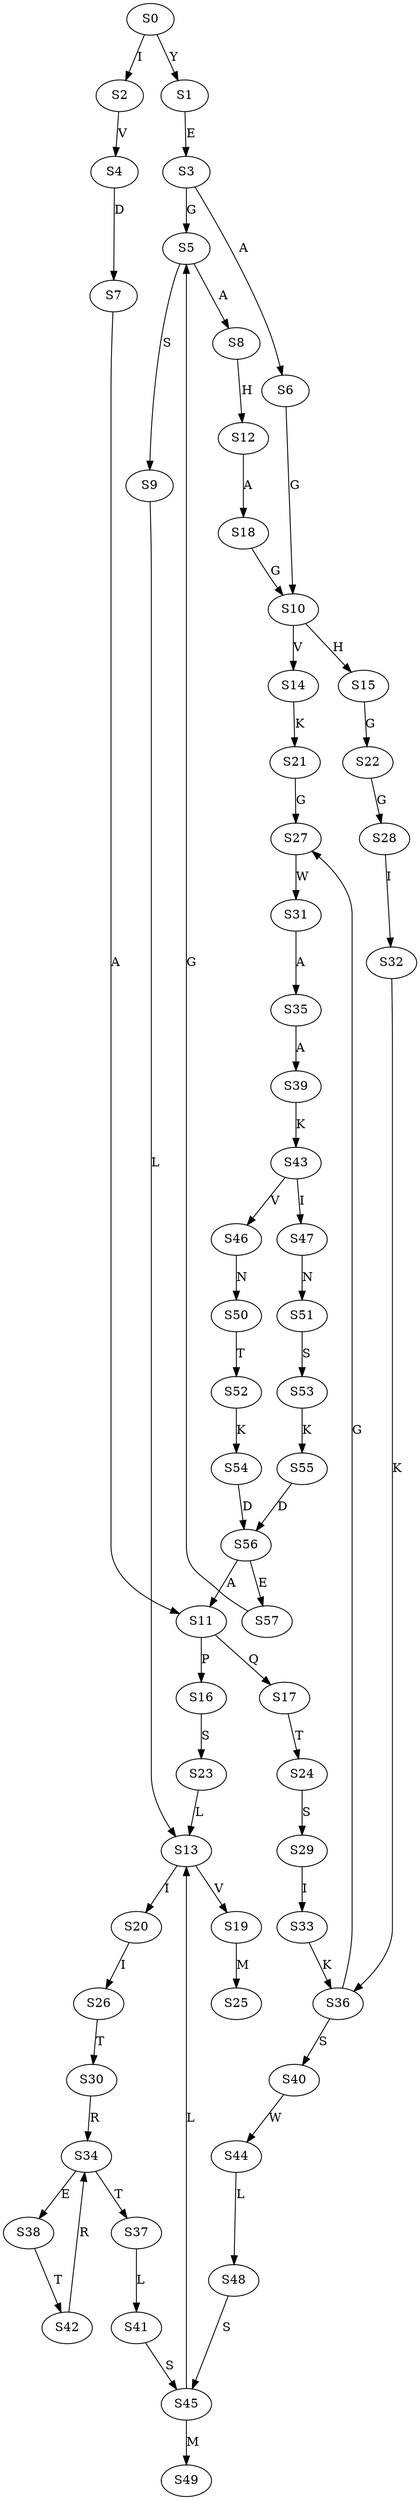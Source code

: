 strict digraph  {
	S0 -> S1 [ label = Y ];
	S0 -> S2 [ label = I ];
	S1 -> S3 [ label = E ];
	S2 -> S4 [ label = V ];
	S3 -> S5 [ label = G ];
	S3 -> S6 [ label = A ];
	S4 -> S7 [ label = D ];
	S5 -> S8 [ label = A ];
	S5 -> S9 [ label = S ];
	S6 -> S10 [ label = G ];
	S7 -> S11 [ label = A ];
	S8 -> S12 [ label = H ];
	S9 -> S13 [ label = L ];
	S10 -> S14 [ label = V ];
	S10 -> S15 [ label = H ];
	S11 -> S16 [ label = P ];
	S11 -> S17 [ label = Q ];
	S12 -> S18 [ label = A ];
	S13 -> S19 [ label = V ];
	S13 -> S20 [ label = I ];
	S14 -> S21 [ label = K ];
	S15 -> S22 [ label = G ];
	S16 -> S23 [ label = S ];
	S17 -> S24 [ label = T ];
	S18 -> S10 [ label = G ];
	S19 -> S25 [ label = M ];
	S20 -> S26 [ label = I ];
	S21 -> S27 [ label = G ];
	S22 -> S28 [ label = G ];
	S23 -> S13 [ label = L ];
	S24 -> S29 [ label = S ];
	S26 -> S30 [ label = T ];
	S27 -> S31 [ label = W ];
	S28 -> S32 [ label = I ];
	S29 -> S33 [ label = I ];
	S30 -> S34 [ label = R ];
	S31 -> S35 [ label = A ];
	S32 -> S36 [ label = K ];
	S33 -> S36 [ label = K ];
	S34 -> S37 [ label = T ];
	S34 -> S38 [ label = E ];
	S35 -> S39 [ label = A ];
	S36 -> S27 [ label = G ];
	S36 -> S40 [ label = S ];
	S37 -> S41 [ label = L ];
	S38 -> S42 [ label = T ];
	S39 -> S43 [ label = K ];
	S40 -> S44 [ label = W ];
	S41 -> S45 [ label = S ];
	S42 -> S34 [ label = R ];
	S43 -> S46 [ label = V ];
	S43 -> S47 [ label = I ];
	S44 -> S48 [ label = L ];
	S45 -> S49 [ label = M ];
	S45 -> S13 [ label = L ];
	S46 -> S50 [ label = N ];
	S47 -> S51 [ label = N ];
	S48 -> S45 [ label = S ];
	S50 -> S52 [ label = T ];
	S51 -> S53 [ label = S ];
	S52 -> S54 [ label = K ];
	S53 -> S55 [ label = K ];
	S54 -> S56 [ label = D ];
	S55 -> S56 [ label = D ];
	S56 -> S11 [ label = A ];
	S56 -> S57 [ label = E ];
	S57 -> S5 [ label = G ];
}

